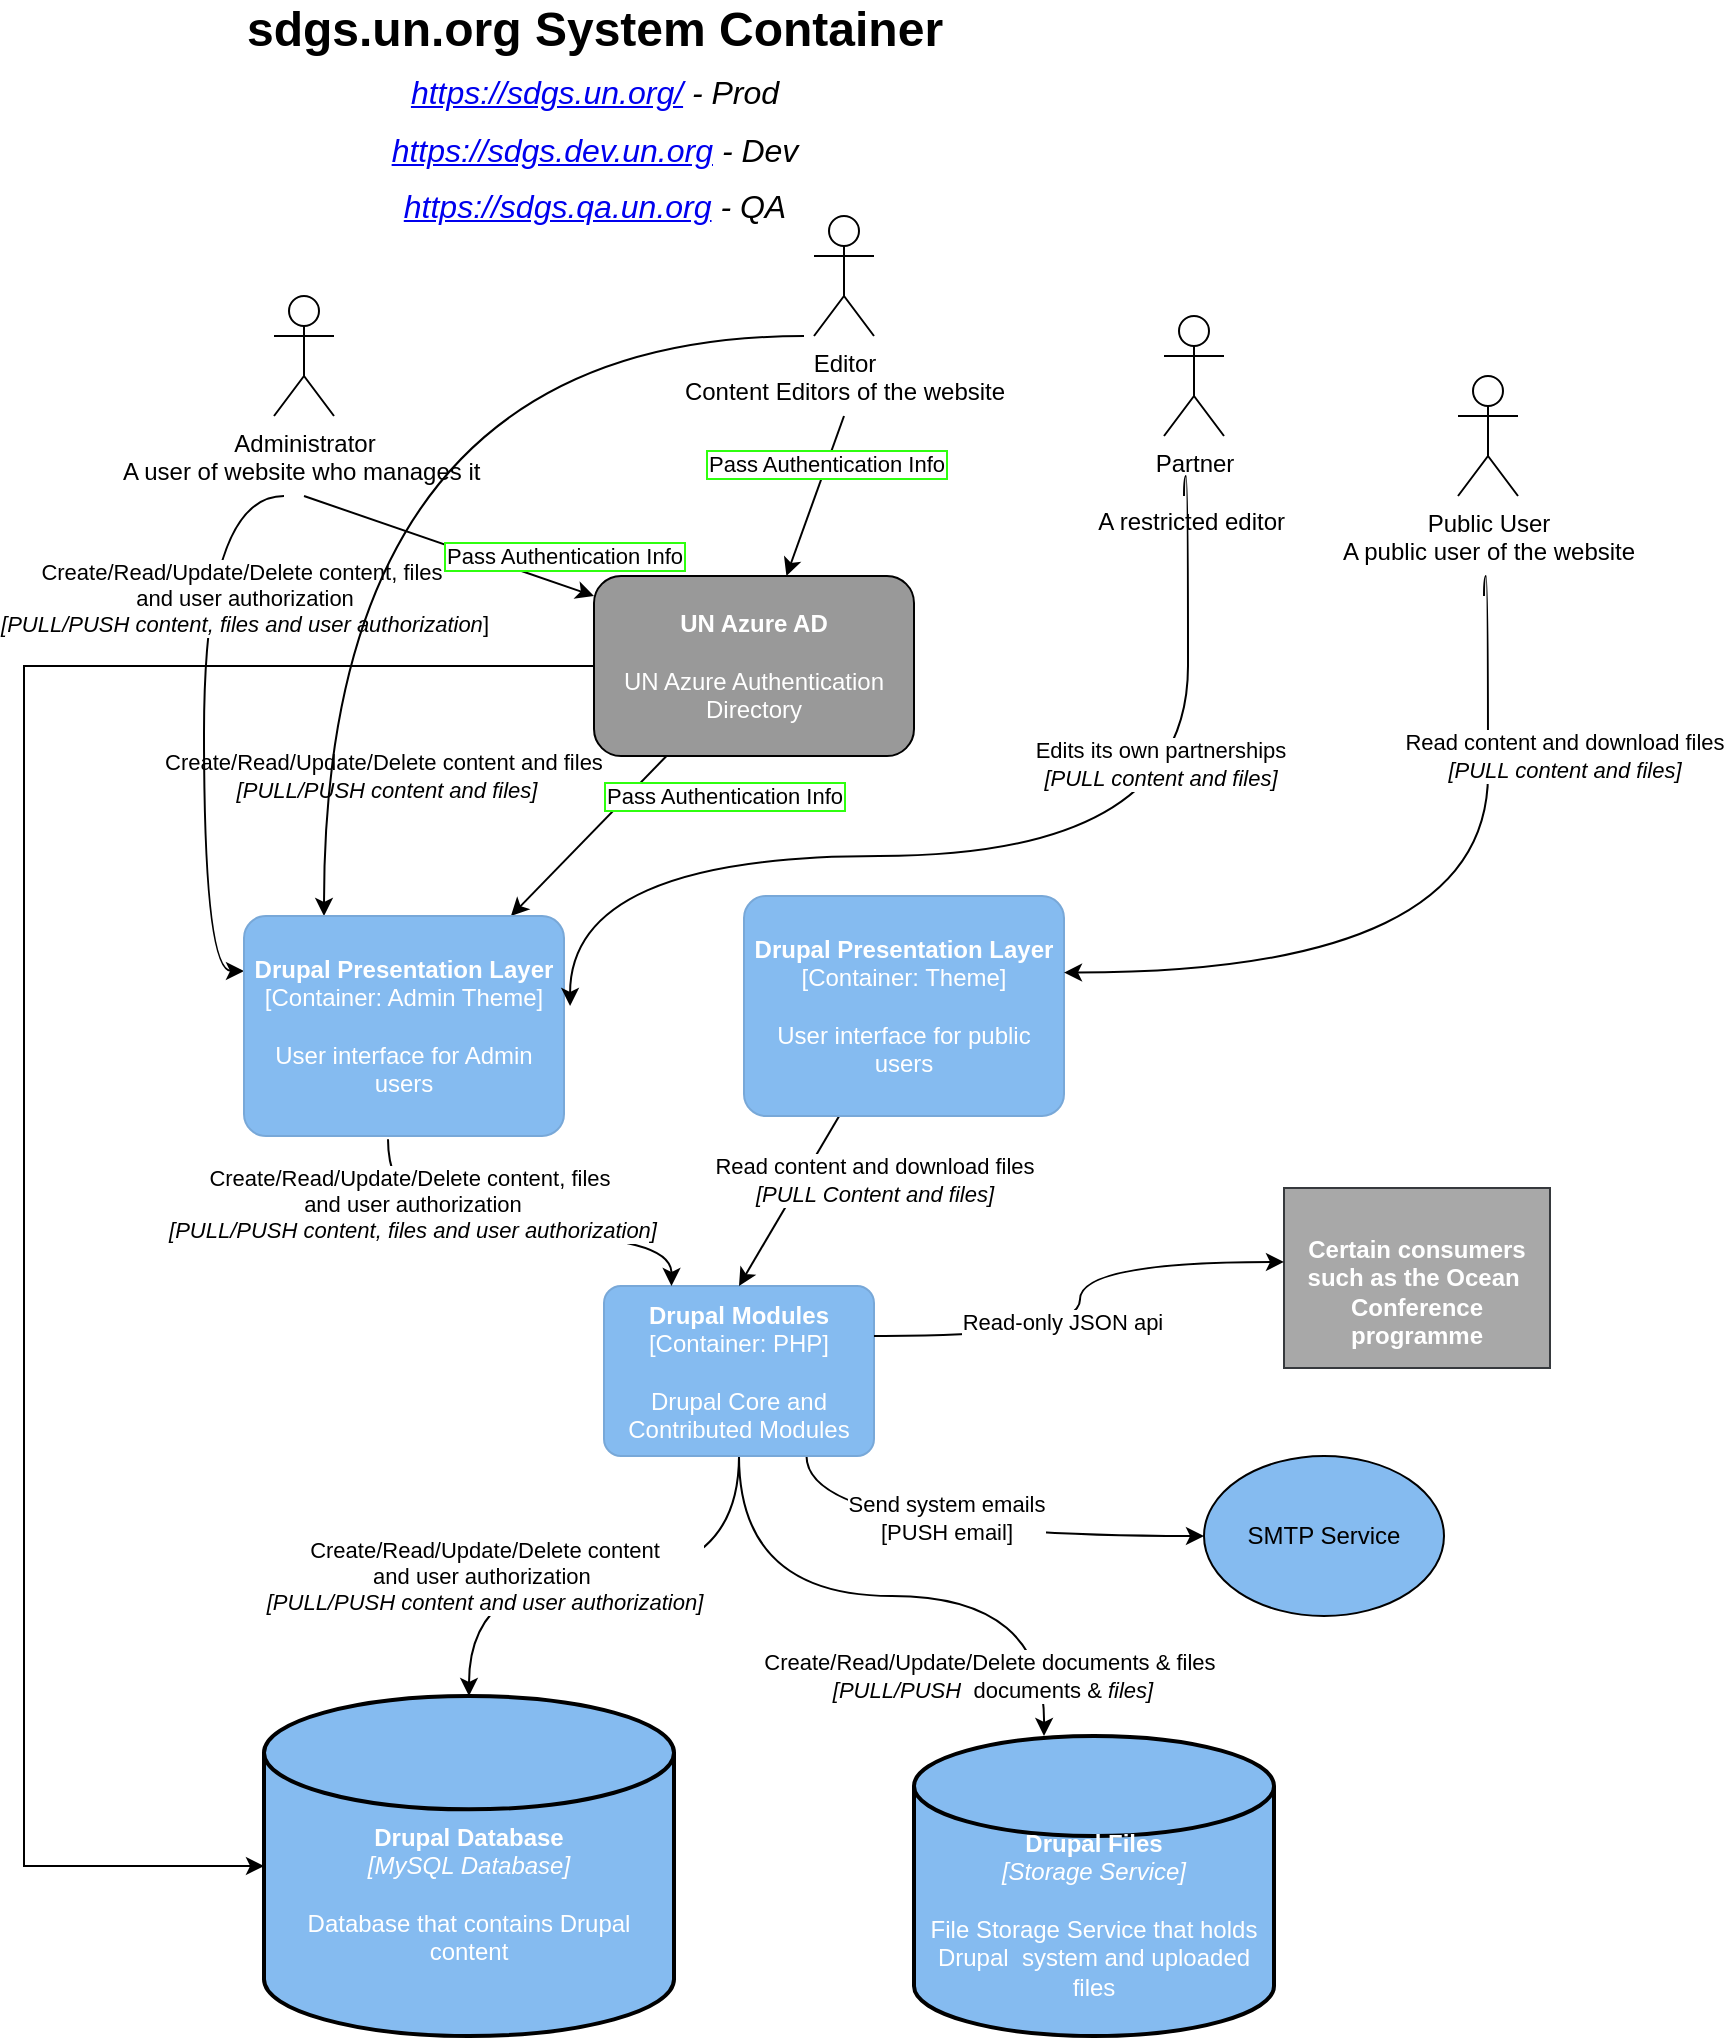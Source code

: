 <mxfile version="20.0.1" type="github">
  <diagram id="lPrCDPQLiQtTWRauQyFC" name="Page-1">
    <mxGraphModel dx="1422" dy="786" grid="1" gridSize="10" guides="1" tooltips="1" connect="1" arrows="1" fold="1" page="1" pageScale="1" pageWidth="850" pageHeight="1100" math="0" shadow="0">
      <root>
        <mxCell id="0" />
        <mxCell id="1" parent="0" />
        <mxCell id="xXB0880YJBGl5hXITFnQ-6" style="rounded=0;orthogonalLoop=1;jettySize=auto;html=1;edgeStyle=orthogonalEdgeStyle;curved=1;" parent="1" source="xXB0880YJBGl5hXITFnQ-10" target="xXB0880YJBGl5hXITFnQ-12" edge="1">
          <mxGeometry relative="1" as="geometry" />
        </mxCell>
        <mxCell id="VBMkfDUlIMW8kVnEWXf--6" value="Create/Read/Update/Delete content&lt;br&gt;and user authorization&amp;nbsp;&lt;br&gt;&lt;i&gt;[PULL/PUSH content and user authorization]&lt;/i&gt;" style="edgeLabel;html=1;align=center;verticalAlign=middle;resizable=0;points=[];" parent="xXB0880YJBGl5hXITFnQ-6" vertex="1" connectable="0">
          <mxGeometry x="-0.139" relative="1" as="geometry">
            <mxPoint x="-77.5" as="offset" />
          </mxGeometry>
        </mxCell>
        <mxCell id="xXB0880YJBGl5hXITFnQ-8" style="rounded=0;orthogonalLoop=1;jettySize=auto;html=1;edgeStyle=orthogonalEdgeStyle;entryX=0.5;entryY=0;entryDx=0;entryDy=0;entryPerimeter=0;curved=1;exitX=0.5;exitY=1;exitDx=0;exitDy=0;exitPerimeter=0;" parent="1" source="xXB0880YJBGl5hXITFnQ-10" edge="1">
          <mxGeometry relative="1" as="geometry">
            <mxPoint x="355" y="750" as="sourcePoint" />
            <mxPoint x="530" y="890" as="targetPoint" />
          </mxGeometry>
        </mxCell>
        <mxCell id="VBMkfDUlIMW8kVnEWXf--7" value="Create/Read/Update/Delete documents &amp;amp; files&amp;nbsp;&lt;br&gt;&lt;i&gt;[PULL/PUSH&amp;nbsp;&amp;nbsp;&lt;/i&gt;documents&amp;nbsp;&amp;amp;&amp;nbsp;&lt;i&gt;files]&lt;/i&gt;" style="edgeLabel;html=1;align=center;verticalAlign=middle;resizable=0;points=[];" parent="xXB0880YJBGl5hXITFnQ-8" vertex="1" connectable="0">
          <mxGeometry x="0.144" y="-14" relative="1" as="geometry">
            <mxPoint x="29" y="26" as="offset" />
          </mxGeometry>
        </mxCell>
        <mxCell id="Bu7_vYAvOQrZbztzWP5K-9" style="edgeStyle=orthogonalEdgeStyle;curved=1;rounded=0;orthogonalLoop=1;jettySize=auto;html=1;exitX=0.75;exitY=1;exitDx=0;exitDy=0;exitPerimeter=0;" parent="1" source="xXB0880YJBGl5hXITFnQ-10" target="Bu7_vYAvOQrZbztzWP5K-8" edge="1">
          <mxGeometry relative="1" as="geometry" />
        </mxCell>
        <mxCell id="Bu7_vYAvOQrZbztzWP5K-10" value="Send system emails&lt;br&gt;[PUSH email]" style="edgeLabel;html=1;align=center;verticalAlign=middle;resizable=0;points=[];" parent="Bu7_vYAvOQrZbztzWP5K-9" vertex="1" connectable="0">
          <mxGeometry x="-0.084" y="9" relative="1" as="geometry">
            <mxPoint as="offset" />
          </mxGeometry>
        </mxCell>
        <object placeholders="1" c4Name="Drupal  Modules" c4Type="Container" c4Technology="PHP" c4Description="Drupal Core and Contributed Modules" label="&lt;b&gt;%c4Name%&lt;/b&gt;&lt;div&gt;[%c4Type%: %c4Technology%]&lt;/div&gt;&lt;br&gt;&lt;div&gt;%c4Description%&lt;/div&gt;" id="xXB0880YJBGl5hXITFnQ-10">
          <mxCell style="rounded=1;whiteSpace=wrap;html=1;labelBackgroundColor=none;fillColor=#85BBF0;fontColor=#ffffff;align=center;arcSize=10;strokeColor=#78A8D8;metaEdit=1;metaData={&quot;c4Type&quot;:{&quot;editable&quot;:false}};points=[[0.25,0,0],[0.5,0,0],[0.75,0,0],[1,0.25,0],[1,0.5,0],[1,0.75,0],[0.75,1,0],[0.5,1,0],[0.25,1,0],[0,0.75,0],[0,0.5,0],[0,0.25,0]];" parent="1" vertex="1">
            <mxGeometry x="310" y="665" width="135" height="85" as="geometry" />
          </mxCell>
        </object>
        <mxCell id="xXB0880YJBGl5hXITFnQ-11" value="&lt;font color=&quot;#ffffff&quot;&gt;&lt;br&gt;&lt;b&gt;&lt;br&gt;Drupal Files&lt;/b&gt;&lt;br&gt;&lt;i&gt;[Storage Service]&lt;/i&gt;&lt;br&gt;&lt;br&gt;File Storage Service that holds Drupal&amp;nbsp; system and uploaded files&lt;/font&gt;" style="strokeWidth=2;html=1;shape=mxgraph.flowchart.database;whiteSpace=wrap;fillColor=#85BBF0;" parent="1" vertex="1">
          <mxGeometry x="465" y="890" width="180" height="150" as="geometry" />
        </mxCell>
        <mxCell id="xXB0880YJBGl5hXITFnQ-12" value="&lt;font color=&quot;#ffffff&quot;&gt;&lt;b&gt;&lt;br&gt;&lt;br&gt;Drupal Database&lt;br&gt;&lt;/b&gt;&lt;i&gt;[MySQL Database]&lt;/i&gt;&lt;br&gt;&lt;br&gt;Database that contains Drupal content&lt;br&gt;&lt;/font&gt;" style="strokeWidth=2;html=1;shape=mxgraph.flowchart.database;whiteSpace=wrap;fillColor=#85BBF0;" parent="1" vertex="1">
          <mxGeometry x="140" y="870" width="205" height="170" as="geometry" />
        </mxCell>
        <mxCell id="xXB0880YJBGl5hXITFnQ-13" style="rounded=0;orthogonalLoop=1;jettySize=auto;html=1;entryX=0.5;entryY=0;entryDx=0;entryDy=0;entryPerimeter=0;" parent="1" source="xXB0880YJBGl5hXITFnQ-14" target="xXB0880YJBGl5hXITFnQ-10" edge="1">
          <mxGeometry relative="1" as="geometry" />
        </mxCell>
        <mxCell id="VBMkfDUlIMW8kVnEWXf--4" value="Read content and download files&lt;br&gt;&lt;i&gt;[PULL Content and files]&lt;/i&gt;" style="edgeLabel;html=1;align=center;verticalAlign=middle;resizable=0;points=[];" parent="xXB0880YJBGl5hXITFnQ-13" vertex="1" connectable="0">
          <mxGeometry x="-0.273" y="1" relative="1" as="geometry">
            <mxPoint x="34.83" as="offset" />
          </mxGeometry>
        </mxCell>
        <object placeholders="1" c4Name="Drupal Presentation Layer" c4Type="Container" c4Technology="Theme" c4Description="User interface for public users" label="&lt;b&gt;%c4Name%&lt;/b&gt;&lt;div&gt;[%c4Type%: %c4Technology%]&lt;/div&gt;&lt;br&gt;&lt;div&gt;%c4Description%&lt;/div&gt;" id="xXB0880YJBGl5hXITFnQ-14">
          <mxCell style="rounded=1;whiteSpace=wrap;html=1;labelBackgroundColor=none;fillColor=#85BBF0;fontColor=#ffffff;align=center;arcSize=10;strokeColor=#78A8D8;metaEdit=1;metaData={&quot;c4Type&quot;:{&quot;editable&quot;:false}};points=[[0.25,0,0],[0.5,0,0],[0.75,0,0],[1,0.25,0],[1,0.5,0],[1,0.75,0],[0.75,1,0],[0.5,1,0],[0.25,1,0],[0,0.75,0],[0,0.5,0],[0,0.25,0]];" parent="1" vertex="1">
            <mxGeometry x="380" y="470" width="160" height="110.0" as="geometry" />
          </mxCell>
        </object>
        <mxCell id="xXB0880YJBGl5hXITFnQ-15" style="rounded=0;orthogonalLoop=1;jettySize=auto;html=1;" parent="1" source="xXB0880YJBGl5hXITFnQ-17" target="VBMkfDUlIMW8kVnEWXf--1" edge="1">
          <mxGeometry relative="1" as="geometry" />
        </mxCell>
        <mxCell id="VBMkfDUlIMW8kVnEWXf--11" value="Create/Read/Update/Delete content and files&amp;nbsp;&lt;br&gt;&lt;i&gt;[PULL/PUSH content and files]&lt;/i&gt;" style="edgeLabel;html=1;align=center;verticalAlign=middle;resizable=0;points=[];" parent="xXB0880YJBGl5hXITFnQ-15" vertex="1" connectable="0">
          <mxGeometry x="-0.166" y="1" relative="1" as="geometry">
            <mxPoint x="-109.2" y="-24.4" as="offset" />
          </mxGeometry>
        </mxCell>
        <mxCell id="dWL9C9GRhWla6cgMhubv-4" style="edgeStyle=orthogonalEdgeStyle;rounded=0;orthogonalLoop=1;jettySize=auto;html=1;entryX=0;entryY=0.5;entryDx=0;entryDy=0;entryPerimeter=0;" parent="1" source="xXB0880YJBGl5hXITFnQ-17" target="xXB0880YJBGl5hXITFnQ-12" edge="1">
          <mxGeometry relative="1" as="geometry">
            <mxPoint x="30" y="690" as="targetPoint" />
            <Array as="points">
              <mxPoint x="20" y="355" />
              <mxPoint x="20" y="955" />
            </Array>
          </mxGeometry>
        </mxCell>
        <mxCell id="xXB0880YJBGl5hXITFnQ-17" value="&lt;font color=&quot;#ffffff&quot;&gt;&lt;b&gt;UN Azure AD&lt;/b&gt;&lt;br&gt;&lt;br&gt;UN Azure Authentication Directory&lt;/font&gt;" style="rounded=1;whiteSpace=wrap;html=1;strokeColor=#000000;fillColor=#999999;" parent="1" vertex="1">
          <mxGeometry x="305" y="310" width="160" height="90" as="geometry" />
        </mxCell>
        <mxCell id="xXB0880YJBGl5hXITFnQ-18" style="rounded=0;orthogonalLoop=1;jettySize=auto;html=1;entryX=0;entryY=0.111;entryDx=0;entryDy=0;entryPerimeter=0;" parent="1" target="xXB0880YJBGl5hXITFnQ-17" edge="1">
          <mxGeometry relative="1" as="geometry">
            <mxPoint x="160" y="270" as="sourcePoint" />
          </mxGeometry>
        </mxCell>
        <mxCell id="tikoANbS7xd-wqHKqE32-7" style="edgeStyle=orthogonalEdgeStyle;curved=1;rounded=0;orthogonalLoop=1;jettySize=auto;html=1;entryX=0;entryY=0.25;entryDx=0;entryDy=0;entryPerimeter=0;startArrow=none;startFill=0;" parent="1" target="VBMkfDUlIMW8kVnEWXf--1" edge="1">
          <mxGeometry relative="1" as="geometry">
            <mxPoint x="150" y="270" as="sourcePoint" />
            <Array as="points">
              <mxPoint x="110" y="270" />
              <mxPoint x="110" y="508" />
            </Array>
          </mxGeometry>
        </mxCell>
        <mxCell id="dJNGcctZBXjR5YwxkmDR-4" value="Create/Read/Update/Delete content, files&amp;nbsp;&lt;br&gt;and user authorization&lt;br&gt;&lt;i&gt;[PULL/PUSH content, files and user authorization&lt;/i&gt;]" style="edgeLabel;html=1;align=center;verticalAlign=middle;resizable=0;points=[];" parent="tikoANbS7xd-wqHKqE32-7" vertex="1" connectable="0">
          <mxGeometry x="-0.218" y="3" relative="1" as="geometry">
            <mxPoint x="17" y="-26" as="offset" />
          </mxGeometry>
        </mxCell>
        <mxCell id="xXB0880YJBGl5hXITFnQ-20" value="Administrator&lt;br&gt;A user of website who manages it&amp;nbsp;" style="shape=umlActor;verticalLabelPosition=bottom;verticalAlign=top;html=1;outlineConnect=0;strokeColor=#000000;fillColor=#ffffff;" parent="1" vertex="1">
          <mxGeometry x="145" y="170" width="30" height="60" as="geometry" />
        </mxCell>
        <mxCell id="xXB0880YJBGl5hXITFnQ-21" style="rounded=0;orthogonalLoop=1;jettySize=auto;html=1;" parent="1" target="xXB0880YJBGl5hXITFnQ-17" edge="1">
          <mxGeometry relative="1" as="geometry">
            <mxPoint x="430" y="230" as="sourcePoint" />
          </mxGeometry>
        </mxCell>
        <mxCell id="VBMkfDUlIMW8kVnEWXf--8" value="Pass Authentication Info" style="edgeLabel;html=1;align=center;verticalAlign=middle;resizable=0;points=[];labelBorderColor=#2FFF0F;" parent="xXB0880YJBGl5hXITFnQ-21" vertex="1" connectable="0">
          <mxGeometry x="-0.397" y="-1" relative="1" as="geometry">
            <mxPoint as="offset" />
          </mxGeometry>
        </mxCell>
        <mxCell id="tikoANbS7xd-wqHKqE32-5" style="edgeStyle=orthogonalEdgeStyle;curved=1;rounded=0;orthogonalLoop=1;jettySize=auto;html=1;entryX=0.25;entryY=0;entryDx=0;entryDy=0;entryPerimeter=0;startArrow=none;startFill=0;" parent="1" target="VBMkfDUlIMW8kVnEWXf--1" edge="1">
          <mxGeometry relative="1" as="geometry">
            <Array as="points">
              <mxPoint x="170" y="190" />
            </Array>
            <mxPoint x="410" y="190" as="sourcePoint" />
          </mxGeometry>
        </mxCell>
        <mxCell id="xXB0880YJBGl5hXITFnQ-22" value="Editor&lt;br&gt;Content Editors of the website" style="shape=umlActor;verticalLabelPosition=bottom;verticalAlign=top;html=1;outlineConnect=0;strokeColor=#000000;fillColor=#ffffff;" parent="1" vertex="1">
          <mxGeometry x="415" y="130" width="30" height="60" as="geometry" />
        </mxCell>
        <mxCell id="xXB0880YJBGl5hXITFnQ-23" style="rounded=0;orthogonalLoop=1;jettySize=auto;html=1;entryX=1;entryY=0.348;entryDx=0;entryDy=0;entryPerimeter=0;edgeStyle=orthogonalEdgeStyle;curved=1;" parent="1" target="xXB0880YJBGl5hXITFnQ-14" edge="1">
          <mxGeometry relative="1" as="geometry">
            <mxPoint x="750" y="320" as="sourcePoint" />
            <Array as="points">
              <mxPoint x="750" y="310" />
              <mxPoint x="752" y="310" />
              <mxPoint x="752" y="508" />
            </Array>
          </mxGeometry>
        </mxCell>
        <mxCell id="VBMkfDUlIMW8kVnEWXf--10" value="Read content and download files&lt;br&gt;&lt;i&gt;[PULL content and files]&lt;/i&gt;" style="edgeLabel;html=1;align=center;verticalAlign=middle;resizable=0;points=[];" parent="xXB0880YJBGl5hXITFnQ-23" vertex="1" connectable="0">
          <mxGeometry x="-0.011" relative="1" as="geometry">
            <mxPoint x="38" y="-107" as="offset" />
          </mxGeometry>
        </mxCell>
        <mxCell id="xXB0880YJBGl5hXITFnQ-25" value="Public User&lt;br&gt;A public user of the website" style="shape=umlActor;verticalLabelPosition=bottom;verticalAlign=top;html=1;outlineConnect=0;strokeColor=#000000;fillColor=#ffffff;" parent="1" vertex="1">
          <mxGeometry x="737" y="210" width="30" height="60" as="geometry" />
        </mxCell>
        <mxCell id="xXB0880YJBGl5hXITFnQ-26" value="sdgs.un.org System Container&lt;br&gt;&lt;i style=&quot;font-size: 16px; line-height: 9.6px;&quot;&gt;&lt;span style=&quot;font-weight: 400;&quot;&gt;&lt;a href=&quot;https://sdgs.un.org/&quot;&gt;https://sdgs.un.org/&lt;/a&gt;&lt;/span&gt;&lt;span style=&quot;font-weight: normal; line-height: 17.6px;&quot;&gt;&amp;nbsp;- Prod&lt;br&gt;&lt;a href=&quot;https://sdgs.dev.un.org/&quot;&gt;https://sdgs.dev.un.org&lt;/a&gt;&amp;nbsp;- Dev&lt;br&gt;&lt;i style=&quot;font-weight: 700; line-height: 9.6px;&quot;&gt;&lt;span style=&quot;font-weight: normal; line-height: 17.6px;&quot;&gt;&lt;a href=&quot;https://sdgs.qa.un.org/&quot;&gt;https://sdgs.qa.un.org&lt;/a&gt;&amp;nbsp;- QA&lt;/span&gt;&lt;/i&gt;&lt;/span&gt;&lt;/i&gt;" style="text;strokeColor=none;fillColor=none;html=1;fontSize=24;fontStyle=1;verticalAlign=middle;align=center;" parent="1" vertex="1">
          <mxGeometry x="255" y="60" width="100" height="40" as="geometry" />
        </mxCell>
        <mxCell id="VBMkfDUlIMW8kVnEWXf--3" style="edgeStyle=orthogonalEdgeStyle;curved=1;rounded=0;orthogonalLoop=1;jettySize=auto;html=1;entryX=0.25;entryY=0;entryDx=0;entryDy=0;entryPerimeter=0;exitX=0.45;exitY=1.015;exitDx=0;exitDy=0;exitPerimeter=0;" parent="1" source="VBMkfDUlIMW8kVnEWXf--1" target="xXB0880YJBGl5hXITFnQ-10" edge="1">
          <mxGeometry relative="1" as="geometry">
            <Array as="points">
              <mxPoint x="202" y="640" />
              <mxPoint x="344" y="640" />
            </Array>
          </mxGeometry>
        </mxCell>
        <mxCell id="VBMkfDUlIMW8kVnEWXf--5" value="Create/Read/Update/Delete content, files&amp;nbsp;&lt;br&gt;and user authorization&lt;br&gt;&lt;i&gt;[PULL/PUSH content, files and user authorization]&lt;/i&gt;" style="edgeLabel;html=1;align=center;verticalAlign=middle;resizable=0;points=[];" parent="VBMkfDUlIMW8kVnEWXf--3" vertex="1" connectable="0">
          <mxGeometry x="-0.696" y="12" relative="1" as="geometry">
            <mxPoint as="offset" />
          </mxGeometry>
        </mxCell>
        <object placeholders="1" c4Name="Drupal Presentation Layer" c4Type="Container" c4Technology="Admin Theme" c4Description="User interface for Admin users" label="&lt;b&gt;%c4Name%&lt;/b&gt;&lt;div&gt;[%c4Type%: %c4Technology%]&lt;/div&gt;&lt;br&gt;&lt;div&gt;%c4Description%&lt;/div&gt;" id="VBMkfDUlIMW8kVnEWXf--1">
          <mxCell style="rounded=1;whiteSpace=wrap;html=1;labelBackgroundColor=none;fillColor=#85BBF0;fontColor=#ffffff;align=center;arcSize=10;strokeColor=#78A8D8;metaEdit=1;metaData={&quot;c4Type&quot;:{&quot;editable&quot;:false}};points=[[0.25,0,0],[0.5,0,0],[0.75,0,0],[1,0.25,0],[1,0.5,0],[1,0.75,0],[0.75,1,0],[0.5,1,0],[0.25,1,0],[0,0.75,0],[0,0.5,0],[0,0.25,0]];" parent="1" vertex="1">
            <mxGeometry x="130" y="480" width="160" height="110.0" as="geometry" />
          </mxCell>
        </object>
        <mxCell id="Bu7_vYAvOQrZbztzWP5K-8" value="SMTP Service" style="ellipse;whiteSpace=wrap;html=1;fillColor=#85BBF0;" parent="1" vertex="1">
          <mxGeometry x="610" y="750" width="120" height="80" as="geometry" />
        </mxCell>
        <mxCell id="dJNGcctZBXjR5YwxkmDR-1" value="Pass Authentication Info" style="edgeLabel;html=1;align=center;verticalAlign=middle;resizable=0;points=[];labelBorderColor=#2FFF0F;" parent="1" vertex="1" connectable="0">
          <mxGeometry x="370" y="420" as="geometry" />
        </mxCell>
        <mxCell id="dJNGcctZBXjR5YwxkmDR-3" value="Pass Authentication Info" style="edgeLabel;html=1;align=center;verticalAlign=middle;resizable=0;points=[];labelBorderColor=#2FFF0F;" parent="1" vertex="1" connectable="0">
          <mxGeometry x="290" y="300" as="geometry" />
        </mxCell>
        <mxCell id="fSkdzEtW4nZQh_2HrwFM-3" style="rounded=0;orthogonalLoop=1;jettySize=auto;html=1;entryX=1.019;entryY=0.409;entryDx=0;entryDy=0;entryPerimeter=0;edgeStyle=orthogonalEdgeStyle;curved=1;" edge="1" parent="1" target="VBMkfDUlIMW8kVnEWXf--1">
          <mxGeometry relative="1" as="geometry">
            <mxPoint x="600" y="270" as="sourcePoint" />
            <Array as="points">
              <mxPoint x="600" y="260" />
              <mxPoint x="602" y="260" />
              <mxPoint x="602" y="450" />
              <mxPoint x="293" y="450" />
            </Array>
            <mxPoint x="390" y="458.28" as="targetPoint" />
          </mxGeometry>
        </mxCell>
        <mxCell id="fSkdzEtW4nZQh_2HrwFM-5" value="Edits its own partnerships&lt;br&gt;&lt;i&gt;[PULL content and files]&lt;/i&gt;" style="edgeLabel;html=1;align=center;verticalAlign=middle;resizable=0;points=[];" vertex="1" connectable="0" parent="1">
          <mxGeometry x="588" y="404" as="geometry" />
        </mxCell>
        <mxCell id="fSkdzEtW4nZQh_2HrwFM-2" value="Partner&lt;br&gt;&lt;br&gt;A restricted editor&amp;nbsp;" style="shape=umlActor;verticalLabelPosition=bottom;verticalAlign=top;html=1;outlineConnect=0;strokeColor=#000000;fillColor=#ffffff;" vertex="1" parent="1">
          <mxGeometry x="590" y="180" width="30" height="60" as="geometry" />
        </mxCell>
        <mxCell id="fSkdzEtW4nZQh_2HrwFM-6" value="&lt;font color=&quot;#ffffff&quot;&gt;&lt;span style=&quot;background-color: rgb(168, 168, 168);&quot;&gt;&lt;br&gt;&lt;b style=&quot;font-family: Helvetica; font-size: 12px; font-style: normal; font-variant-ligatures: normal; font-variant-caps: normal; letter-spacing: normal; orphans: 2; text-align: center; text-indent: 0px; text-transform: none; widows: 2; word-spacing: 0px; -webkit-text-stroke-width: 0px; text-decoration-thickness: initial; text-decoration-style: initial; text-decoration-color: initial;&quot;&gt;Certain consumers&lt;br&gt;such as the Ocean&amp;nbsp;&lt;br&gt;Conference programme&lt;/b&gt;&lt;/span&gt;&lt;br&gt;&lt;/font&gt;" style="rounded=0;whiteSpace=wrap;html=1;fillColor=#A8A8A8;strokeColor=#36393d;" vertex="1" parent="1">
          <mxGeometry x="650" y="616" width="133" height="90" as="geometry" />
        </mxCell>
        <mxCell id="fSkdzEtW4nZQh_2HrwFM-7" style="edgeStyle=orthogonalEdgeStyle;curved=1;rounded=0;orthogonalLoop=1;jettySize=auto;html=1;exitX=0.75;exitY=1;exitDx=0;exitDy=0;exitPerimeter=0;entryX=0;entryY=0.411;entryDx=0;entryDy=0;entryPerimeter=0;" edge="1" parent="1" target="fSkdzEtW4nZQh_2HrwFM-6">
          <mxGeometry relative="1" as="geometry">
            <mxPoint x="445" y="690" as="sourcePoint" />
            <mxPoint x="640" y="650" as="targetPoint" />
          </mxGeometry>
        </mxCell>
        <mxCell id="fSkdzEtW4nZQh_2HrwFM-8" value="Read-only JSON api" style="edgeLabel;html=1;align=center;verticalAlign=middle;resizable=0;points=[];" vertex="1" connectable="0" parent="fSkdzEtW4nZQh_2HrwFM-7">
          <mxGeometry x="-0.084" y="9" relative="1" as="geometry">
            <mxPoint as="offset" />
          </mxGeometry>
        </mxCell>
      </root>
    </mxGraphModel>
  </diagram>
</mxfile>
